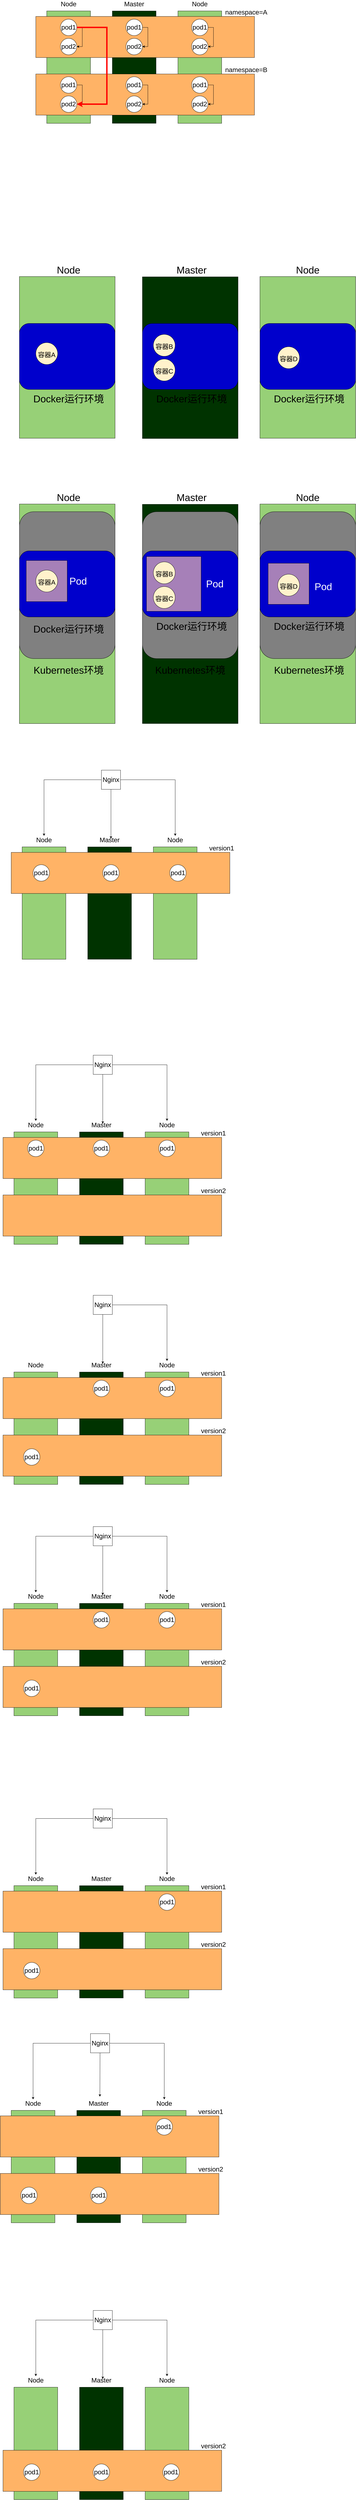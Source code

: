 <mxfile version="20.3.0" type="device"><diagram id="rmiQbkjiQ6N21LgOyDgN" name="第 1 页"><mxGraphModel dx="2831" dy="1645" grid="1" gridSize="10" guides="1" tooltips="1" connect="1" arrows="1" fold="1" page="1" pageScale="1" pageWidth="827" pageHeight="1169" math="0" shadow="0"><root><mxCell id="0"/><mxCell id="1" parent="0"/><mxCell id="IM_3Y2gtbz152d31dZrk-84" value="" style="rounded=0;whiteSpace=wrap;html=1;fillColor=#97D077;" parent="1" vertex="1"><mxGeometry x="520" y="2029" width="350" height="801" as="geometry"/></mxCell><mxCell id="IM_3Y2gtbz152d31dZrk-102" value="" style="rounded=1;whiteSpace=wrap;html=1;fontSize=36;fillColor=#808080;" parent="1" vertex="1"><mxGeometry x="520" y="2057" width="350" height="536" as="geometry"/></mxCell><mxCell id="IM_3Y2gtbz152d31dZrk-86" value="" style="rounded=0;whiteSpace=wrap;html=1;fillColor=#003300;" parent="1" vertex="1"><mxGeometry x="90" y="2030" width="350" height="800" as="geometry"/></mxCell><mxCell id="IM_3Y2gtbz152d31dZrk-101" value="" style="rounded=1;whiteSpace=wrap;html=1;fontSize=36;fillColor=#808080;" parent="1" vertex="1"><mxGeometry x="90" y="2057" width="350" height="536" as="geometry"/></mxCell><mxCell id="IM_3Y2gtbz152d31dZrk-85" value="" style="rounded=0;whiteSpace=wrap;html=1;fillColor=#97D077;" parent="1" vertex="1"><mxGeometry x="-360" y="2029" width="350" height="801" as="geometry"/></mxCell><mxCell id="IM_3Y2gtbz152d31dZrk-100" value="" style="rounded=1;whiteSpace=wrap;html=1;fontSize=36;fillColor=#808080;" parent="1" vertex="1"><mxGeometry x="-360" y="2057" width="350" height="536" as="geometry"/></mxCell><mxCell id="IM_3Y2gtbz152d31dZrk-5" value="" style="rounded=0;whiteSpace=wrap;html=1;fillColor=#97D077;" parent="1" vertex="1"><mxGeometry x="220" y="230" width="160" height="410" as="geometry"/></mxCell><mxCell id="IM_3Y2gtbz152d31dZrk-1" value="" style="rounded=0;whiteSpace=wrap;html=1;fillColor=#97D077;" parent="1" vertex="1"><mxGeometry x="-260" y="230" width="160" height="410" as="geometry"/></mxCell><mxCell id="IM_3Y2gtbz152d31dZrk-4" value="" style="rounded=0;whiteSpace=wrap;html=1;fillColor=#003300;" parent="1" vertex="1"><mxGeometry x="-20" y="230" width="160" height="410" as="geometry"/></mxCell><mxCell id="IM_3Y2gtbz152d31dZrk-17" value="" style="rounded=0;whiteSpace=wrap;html=1;fontSize=24;fillColor=#FFB366;" parent="1" vertex="1"><mxGeometry x="-300" y="250" width="800" height="150" as="geometry"/></mxCell><mxCell id="IM_3Y2gtbz152d31dZrk-6" value="&lt;font style=&quot;font-size: 24px;&quot;&gt;Node&lt;/font&gt;" style="text;html=1;strokeColor=none;fillColor=none;align=center;verticalAlign=middle;whiteSpace=wrap;rounded=0;" parent="1" vertex="1"><mxGeometry x="-210" y="190" width="60" height="30" as="geometry"/></mxCell><mxCell id="IM_3Y2gtbz152d31dZrk-8" value="&lt;font style=&quot;font-size: 24px;&quot;&gt;Master&lt;/font&gt;" style="text;html=1;strokeColor=none;fillColor=none;align=center;verticalAlign=middle;whiteSpace=wrap;rounded=0;" parent="1" vertex="1"><mxGeometry x="30" y="190" width="60" height="30" as="geometry"/></mxCell><mxCell id="IM_3Y2gtbz152d31dZrk-9" value="&lt;font style=&quot;font-size: 24px;&quot;&gt;Node&lt;/font&gt;" style="text;html=1;strokeColor=none;fillColor=none;align=center;verticalAlign=middle;whiteSpace=wrap;rounded=0;" parent="1" vertex="1"><mxGeometry x="270" y="190" width="60" height="30" as="geometry"/></mxCell><mxCell id="IM_3Y2gtbz152d31dZrk-19" style="edgeStyle=orthogonalEdgeStyle;rounded=0;orthogonalLoop=1;jettySize=auto;html=1;exitX=1;exitY=0.5;exitDx=0;exitDy=0;entryX=1;entryY=0.5;entryDx=0;entryDy=0;fontSize=24;" parent="1" source="IM_3Y2gtbz152d31dZrk-10" target="IM_3Y2gtbz152d31dZrk-11" edge="1"><mxGeometry relative="1" as="geometry"/></mxCell><mxCell id="IM_3Y2gtbz152d31dZrk-10" value="pod1" style="ellipse;whiteSpace=wrap;html=1;fontSize=24;" parent="1" vertex="1"><mxGeometry x="-210" y="260" width="60" height="60" as="geometry"/></mxCell><mxCell id="IM_3Y2gtbz152d31dZrk-11" value="pod2" style="ellipse;whiteSpace=wrap;html=1;fontSize=24;" parent="1" vertex="1"><mxGeometry x="-210" y="330" width="60" height="60" as="geometry"/></mxCell><mxCell id="IM_3Y2gtbz152d31dZrk-20" style="edgeStyle=orthogonalEdgeStyle;rounded=0;orthogonalLoop=1;jettySize=auto;html=1;exitX=1;exitY=0.5;exitDx=0;exitDy=0;entryX=1;entryY=0.5;entryDx=0;entryDy=0;fontSize=24;" parent="1" source="IM_3Y2gtbz152d31dZrk-12" target="IM_3Y2gtbz152d31dZrk-13" edge="1"><mxGeometry relative="1" as="geometry"/></mxCell><mxCell id="IM_3Y2gtbz152d31dZrk-12" value="pod1" style="ellipse;whiteSpace=wrap;html=1;fontSize=24;" parent="1" vertex="1"><mxGeometry x="30" y="260" width="60" height="60" as="geometry"/></mxCell><mxCell id="IM_3Y2gtbz152d31dZrk-13" value="pod2" style="ellipse;whiteSpace=wrap;html=1;fontSize=24;" parent="1" vertex="1"><mxGeometry x="30" y="330" width="60" height="60" as="geometry"/></mxCell><mxCell id="IM_3Y2gtbz152d31dZrk-21" style="edgeStyle=orthogonalEdgeStyle;rounded=0;orthogonalLoop=1;jettySize=auto;html=1;exitX=1;exitY=0.5;exitDx=0;exitDy=0;entryX=1;entryY=0.5;entryDx=0;entryDy=0;fontSize=24;" parent="1" source="IM_3Y2gtbz152d31dZrk-14" target="IM_3Y2gtbz152d31dZrk-15" edge="1"><mxGeometry relative="1" as="geometry"/></mxCell><mxCell id="IM_3Y2gtbz152d31dZrk-14" value="pod1" style="ellipse;whiteSpace=wrap;html=1;fontSize=24;" parent="1" vertex="1"><mxGeometry x="270" y="260" width="60" height="60" as="geometry"/></mxCell><mxCell id="IM_3Y2gtbz152d31dZrk-15" value="pod2" style="ellipse;whiteSpace=wrap;html=1;fontSize=24;" parent="1" vertex="1"><mxGeometry x="270" y="330" width="60" height="60" as="geometry"/></mxCell><mxCell id="IM_3Y2gtbz152d31dZrk-18" value="namespace=A" style="text;html=1;strokeColor=none;fillColor=none;align=center;verticalAlign=middle;whiteSpace=wrap;rounded=0;fontSize=24;" parent="1" vertex="1"><mxGeometry x="440" y="220" width="60" height="30" as="geometry"/></mxCell><mxCell id="IM_3Y2gtbz152d31dZrk-23" value="" style="rounded=0;whiteSpace=wrap;html=1;fontSize=24;fillColor=#FFB366;" parent="1" vertex="1"><mxGeometry x="-300" y="460" width="800" height="150" as="geometry"/></mxCell><mxCell id="IM_3Y2gtbz152d31dZrk-24" style="edgeStyle=orthogonalEdgeStyle;rounded=0;orthogonalLoop=1;jettySize=auto;html=1;exitX=1;exitY=0.5;exitDx=0;exitDy=0;entryX=1;entryY=0.5;entryDx=0;entryDy=0;fontSize=24;" parent="1" source="IM_3Y2gtbz152d31dZrk-25" target="IM_3Y2gtbz152d31dZrk-26" edge="1"><mxGeometry relative="1" as="geometry"/></mxCell><mxCell id="IM_3Y2gtbz152d31dZrk-25" value="pod1" style="ellipse;whiteSpace=wrap;html=1;fontSize=24;" parent="1" vertex="1"><mxGeometry x="-210" y="470" width="60" height="60" as="geometry"/></mxCell><mxCell id="IM_3Y2gtbz152d31dZrk-26" value="pod2" style="ellipse;whiteSpace=wrap;html=1;fontSize=24;" parent="1" vertex="1"><mxGeometry x="-210" y="540" width="60" height="60" as="geometry"/></mxCell><mxCell id="IM_3Y2gtbz152d31dZrk-27" style="edgeStyle=orthogonalEdgeStyle;rounded=0;orthogonalLoop=1;jettySize=auto;html=1;exitX=1;exitY=0.5;exitDx=0;exitDy=0;entryX=1;entryY=0.5;entryDx=0;entryDy=0;fontSize=24;" parent="1" source="IM_3Y2gtbz152d31dZrk-28" target="IM_3Y2gtbz152d31dZrk-29" edge="1"><mxGeometry relative="1" as="geometry"/></mxCell><mxCell id="IM_3Y2gtbz152d31dZrk-28" value="pod1" style="ellipse;whiteSpace=wrap;html=1;fontSize=24;" parent="1" vertex="1"><mxGeometry x="30" y="470" width="60" height="60" as="geometry"/></mxCell><mxCell id="IM_3Y2gtbz152d31dZrk-29" value="pod2" style="ellipse;whiteSpace=wrap;html=1;fontSize=24;" parent="1" vertex="1"><mxGeometry x="30" y="540" width="60" height="60" as="geometry"/></mxCell><mxCell id="IM_3Y2gtbz152d31dZrk-30" style="edgeStyle=orthogonalEdgeStyle;rounded=0;orthogonalLoop=1;jettySize=auto;html=1;exitX=1;exitY=0.5;exitDx=0;exitDy=0;entryX=1;entryY=0.5;entryDx=0;entryDy=0;fontSize=24;" parent="1" source="IM_3Y2gtbz152d31dZrk-31" target="IM_3Y2gtbz152d31dZrk-32" edge="1"><mxGeometry relative="1" as="geometry"/></mxCell><mxCell id="IM_3Y2gtbz152d31dZrk-31" value="pod1" style="ellipse;whiteSpace=wrap;html=1;fontSize=24;" parent="1" vertex="1"><mxGeometry x="270" y="470" width="60" height="60" as="geometry"/></mxCell><mxCell id="IM_3Y2gtbz152d31dZrk-32" value="pod2" style="ellipse;whiteSpace=wrap;html=1;fontSize=24;" parent="1" vertex="1"><mxGeometry x="270" y="540" width="60" height="60" as="geometry"/></mxCell><mxCell id="IM_3Y2gtbz152d31dZrk-33" value="namespace=B" style="text;html=1;strokeColor=none;fillColor=none;align=center;verticalAlign=middle;whiteSpace=wrap;rounded=0;fontSize=24;" parent="1" vertex="1"><mxGeometry x="440" y="430" width="60" height="30" as="geometry"/></mxCell><mxCell id="IM_3Y2gtbz152d31dZrk-34" style="edgeStyle=orthogonalEdgeStyle;rounded=0;orthogonalLoop=1;jettySize=auto;html=1;exitX=1;exitY=0.5;exitDx=0;exitDy=0;entryX=1;entryY=0.5;entryDx=0;entryDy=0;fontSize=24;strokeColor=#FF0000;strokeWidth=5;" parent="1" source="IM_3Y2gtbz152d31dZrk-10" target="IM_3Y2gtbz152d31dZrk-26" edge="1"><mxGeometry relative="1" as="geometry"><Array as="points"><mxPoint x="-40" y="290"/><mxPoint x="-40" y="570"/></Array></mxGeometry></mxCell><mxCell id="IM_3Y2gtbz152d31dZrk-36" value="" style="rounded=0;whiteSpace=wrap;html=1;fillColor=#97D077;" parent="1" vertex="1"><mxGeometry x="520" y="1199" width="350" height="590" as="geometry"/></mxCell><mxCell id="IM_3Y2gtbz152d31dZrk-37" value="" style="rounded=0;whiteSpace=wrap;html=1;fillColor=#97D077;" parent="1" vertex="1"><mxGeometry x="-360" y="1199" width="350" height="590" as="geometry"/></mxCell><mxCell id="IM_3Y2gtbz152d31dZrk-38" value="" style="rounded=0;whiteSpace=wrap;html=1;fillColor=#003300;" parent="1" vertex="1"><mxGeometry x="90" y="1200" width="350" height="590" as="geometry"/></mxCell><mxCell id="IM_3Y2gtbz152d31dZrk-40" value="&lt;font style=&quot;font-size: 36px;&quot;&gt;Node&lt;/font&gt;" style="text;html=1;strokeColor=none;fillColor=none;align=center;verticalAlign=middle;whiteSpace=wrap;rounded=0;" parent="1" vertex="1"><mxGeometry x="-210" y="1160" width="60" height="30" as="geometry"/></mxCell><mxCell id="IM_3Y2gtbz152d31dZrk-41" value="&lt;font style=&quot;font-size: 36px;&quot;&gt;Master&lt;/font&gt;" style="text;html=1;strokeColor=none;fillColor=none;align=center;verticalAlign=middle;whiteSpace=wrap;rounded=0;" parent="1" vertex="1"><mxGeometry x="240" y="1160" width="60" height="30" as="geometry"/></mxCell><mxCell id="IM_3Y2gtbz152d31dZrk-42" value="&lt;font style=&quot;font-size: 36px;&quot;&gt;Node&lt;/font&gt;" style="text;html=1;strokeColor=none;fillColor=none;align=center;verticalAlign=middle;whiteSpace=wrap;rounded=0;" parent="1" vertex="1"><mxGeometry x="665" y="1160" width="60" height="30" as="geometry"/></mxCell><mxCell id="IM_3Y2gtbz152d31dZrk-68" value="" style="rounded=1;whiteSpace=wrap;html=1;fontSize=36;fillColor=#0000CC;" parent="1" vertex="1"><mxGeometry x="-360" y="1370" width="350" height="241" as="geometry"/></mxCell><mxCell id="IM_3Y2gtbz152d31dZrk-69" value="&lt;span style=&quot;font-size: 36px;&quot;&gt;Docker运行环境&lt;/span&gt;" style="text;html=1;strokeColor=none;fillColor=none;align=center;verticalAlign=middle;whiteSpace=wrap;rounded=0;" parent="1" vertex="1"><mxGeometry x="-340" y="1580" width="320" height="130" as="geometry"/></mxCell><mxCell id="IM_3Y2gtbz152d31dZrk-71" value="&lt;span style=&quot;font-size: 36px;&quot;&gt;Docker运行环境&lt;/span&gt;" style="text;html=1;strokeColor=none;fillColor=none;align=center;verticalAlign=middle;whiteSpace=wrap;rounded=0;" parent="1" vertex="1"><mxGeometry x="110" y="1580" width="320" height="130" as="geometry"/></mxCell><mxCell id="IM_3Y2gtbz152d31dZrk-73" value="&lt;span style=&quot;font-size: 36px;&quot;&gt;Docker运行环境&lt;/span&gt;" style="text;html=1;strokeColor=none;fillColor=none;align=center;verticalAlign=middle;whiteSpace=wrap;rounded=0;" parent="1" vertex="1"><mxGeometry x="540" y="1580" width="320" height="130" as="geometry"/></mxCell><mxCell id="IM_3Y2gtbz152d31dZrk-74" value="&lt;font style=&quot;font-size: 24px;&quot;&gt;容器A&lt;/font&gt;" style="ellipse;whiteSpace=wrap;html=1;aspect=fixed;fontSize=36;fillColor=#FFF2CC;" parent="1" vertex="1"><mxGeometry x="-300" y="1440" width="80" height="80" as="geometry"/></mxCell><mxCell id="IM_3Y2gtbz152d31dZrk-77" value="" style="rounded=1;whiteSpace=wrap;html=1;fontSize=36;fillColor=#0000CC;" parent="1" vertex="1"><mxGeometry x="90" y="1370" width="350" height="241" as="geometry"/></mxCell><mxCell id="IM_3Y2gtbz152d31dZrk-78" value="" style="rounded=1;whiteSpace=wrap;html=1;fontSize=36;fillColor=#0000CC;" parent="1" vertex="1"><mxGeometry x="520" y="1370" width="350" height="241" as="geometry"/></mxCell><mxCell id="IM_3Y2gtbz152d31dZrk-79" value="&lt;font style=&quot;font-size: 24px;&quot;&gt;容器B&lt;/font&gt;" style="ellipse;whiteSpace=wrap;html=1;aspect=fixed;fontSize=36;fillColor=#FFF2CC;" parent="1" vertex="1"><mxGeometry x="130" y="1410" width="80" height="80" as="geometry"/></mxCell><mxCell id="IM_3Y2gtbz152d31dZrk-81" value="&lt;font style=&quot;font-size: 24px;&quot;&gt;容器C&lt;/font&gt;" style="ellipse;whiteSpace=wrap;html=1;aspect=fixed;fontSize=36;fillColor=#FFF2CC;" parent="1" vertex="1"><mxGeometry x="130" y="1500" width="80" height="80" as="geometry"/></mxCell><mxCell id="IM_3Y2gtbz152d31dZrk-83" value="&lt;font style=&quot;font-size: 24px;&quot;&gt;容器D&lt;/font&gt;" style="ellipse;whiteSpace=wrap;html=1;aspect=fixed;fontSize=36;fillColor=#FFF2CC;" parent="1" vertex="1"><mxGeometry x="585" y="1455" width="80" height="80" as="geometry"/></mxCell><mxCell id="IM_3Y2gtbz152d31dZrk-87" value="&lt;font style=&quot;font-size: 36px;&quot;&gt;Node&lt;/font&gt;" style="text;html=1;strokeColor=none;fillColor=none;align=center;verticalAlign=middle;whiteSpace=wrap;rounded=0;" parent="1" vertex="1"><mxGeometry x="-210" y="1990" width="60" height="30" as="geometry"/></mxCell><mxCell id="IM_3Y2gtbz152d31dZrk-88" value="&lt;font style=&quot;font-size: 36px;&quot;&gt;Master&lt;/font&gt;" style="text;html=1;strokeColor=none;fillColor=none;align=center;verticalAlign=middle;whiteSpace=wrap;rounded=0;" parent="1" vertex="1"><mxGeometry x="240" y="1990" width="60" height="30" as="geometry"/></mxCell><mxCell id="IM_3Y2gtbz152d31dZrk-89" value="&lt;font style=&quot;font-size: 36px;&quot;&gt;Node&lt;/font&gt;" style="text;html=1;strokeColor=none;fillColor=none;align=center;verticalAlign=middle;whiteSpace=wrap;rounded=0;" parent="1" vertex="1"><mxGeometry x="665" y="1990" width="60" height="30" as="geometry"/></mxCell><mxCell id="IM_3Y2gtbz152d31dZrk-90" value="" style="rounded=1;whiteSpace=wrap;html=1;fontSize=36;fillColor=#0000CC;" parent="1" vertex="1"><mxGeometry x="-360" y="2200" width="350" height="241" as="geometry"/></mxCell><mxCell id="IM_3Y2gtbz152d31dZrk-91" value="&lt;span style=&quot;font-size: 36px;&quot;&gt;Docker运行环境&lt;/span&gt;" style="text;html=1;strokeColor=none;fillColor=none;align=center;verticalAlign=middle;whiteSpace=wrap;rounded=0;" parent="1" vertex="1"><mxGeometry x="-340" y="2420" width="320" height="130" as="geometry"/></mxCell><mxCell id="IM_3Y2gtbz152d31dZrk-92" value="&lt;span style=&quot;font-size: 36px;&quot;&gt;Docker运行环境&lt;/span&gt;" style="text;html=1;strokeColor=none;fillColor=none;align=center;verticalAlign=middle;whiteSpace=wrap;rounded=0;" parent="1" vertex="1"><mxGeometry x="110" y="2410" width="320" height="130" as="geometry"/></mxCell><mxCell id="IM_3Y2gtbz152d31dZrk-93" value="&lt;span style=&quot;font-size: 36px;&quot;&gt;Docker运行环境&lt;/span&gt;" style="text;html=1;strokeColor=none;fillColor=none;align=center;verticalAlign=middle;whiteSpace=wrap;rounded=0;" parent="1" vertex="1"><mxGeometry x="540" y="2410" width="320" height="130" as="geometry"/></mxCell><mxCell id="IM_3Y2gtbz152d31dZrk-95" value="" style="rounded=1;whiteSpace=wrap;html=1;fontSize=36;fillColor=#0000CC;" parent="1" vertex="1"><mxGeometry x="90" y="2200" width="350" height="241" as="geometry"/></mxCell><mxCell id="IM_3Y2gtbz152d31dZrk-96" value="" style="rounded=1;whiteSpace=wrap;html=1;fontSize=36;fillColor=#0000CC;" parent="1" vertex="1"><mxGeometry x="520" y="2200" width="350" height="241" as="geometry"/></mxCell><mxCell id="IM_3Y2gtbz152d31dZrk-103" value="&lt;span style=&quot;font-size: 36px;&quot;&gt;Kubernetes环境&lt;/span&gt;" style="text;html=1;strokeColor=none;fillColor=none;align=center;verticalAlign=middle;whiteSpace=wrap;rounded=0;" parent="1" vertex="1"><mxGeometry x="-340" y="2570" width="320" height="130" as="geometry"/></mxCell><mxCell id="IM_3Y2gtbz152d31dZrk-108" value="" style="whiteSpace=wrap;html=1;aspect=fixed;fontSize=24;fillColor=#A680B8;" parent="1" vertex="1"><mxGeometry x="-335" y="2235" width="150" height="150" as="geometry"/></mxCell><mxCell id="IM_3Y2gtbz152d31dZrk-104" value="&lt;span style=&quot;font-size: 36px;&quot;&gt;Kubernetes环境&lt;/span&gt;" style="text;html=1;strokeColor=none;fillColor=none;align=center;verticalAlign=middle;whiteSpace=wrap;rounded=0;" parent="1" vertex="1"><mxGeometry x="105" y="2570" width="320" height="130" as="geometry"/></mxCell><mxCell id="IM_3Y2gtbz152d31dZrk-105" value="&lt;span style=&quot;font-size: 36px;&quot;&gt;Kubernetes环境&lt;/span&gt;" style="text;html=1;strokeColor=none;fillColor=none;align=center;verticalAlign=middle;whiteSpace=wrap;rounded=0;" parent="1" vertex="1"><mxGeometry x="540" y="2570" width="320" height="130" as="geometry"/></mxCell><mxCell id="IM_3Y2gtbz152d31dZrk-94" value="&lt;font style=&quot;font-size: 24px;&quot;&gt;容器A&lt;/font&gt;" style="ellipse;whiteSpace=wrap;html=1;aspect=fixed;fontSize=36;fillColor=#FFF2CC;" parent="1" vertex="1"><mxGeometry x="-300" y="2270" width="80" height="80" as="geometry"/></mxCell><mxCell id="IM_3Y2gtbz152d31dZrk-109" value="&lt;span style=&quot;font-size: 36px;&quot;&gt;&lt;font color=&quot;#ffffff&quot;&gt;Pod&lt;/font&gt;&lt;/span&gt;" style="text;html=1;strokeColor=none;fillColor=none;align=center;verticalAlign=middle;whiteSpace=wrap;rounded=0;" parent="1" vertex="1"><mxGeometry x="-220" y="2265" width="150" height="90" as="geometry"/></mxCell><mxCell id="IM_3Y2gtbz152d31dZrk-110" value="" style="whiteSpace=wrap;html=1;aspect=fixed;fontSize=24;fillColor=#A680B8;" parent="1" vertex="1"><mxGeometry x="105" y="2220.5" width="200" height="200" as="geometry"/></mxCell><mxCell id="IM_3Y2gtbz152d31dZrk-98" value="&lt;font style=&quot;font-size: 24px;&quot;&gt;容器C&lt;/font&gt;" style="ellipse;whiteSpace=wrap;html=1;aspect=fixed;fontSize=36;fillColor=#FFF2CC;" parent="1" vertex="1"><mxGeometry x="130" y="2330" width="80" height="80" as="geometry"/></mxCell><mxCell id="IM_3Y2gtbz152d31dZrk-97" value="&lt;font style=&quot;font-size: 24px;&quot;&gt;容器B&lt;/font&gt;" style="ellipse;whiteSpace=wrap;html=1;aspect=fixed;fontSize=36;fillColor=#FFF2CC;" parent="1" vertex="1"><mxGeometry x="130" y="2240" width="80" height="80" as="geometry"/></mxCell><mxCell id="IM_3Y2gtbz152d31dZrk-111" value="&lt;span style=&quot;font-size: 36px;&quot;&gt;&lt;font color=&quot;#ffffff&quot;&gt;Pod&lt;/font&gt;&lt;/span&gt;" style="text;html=1;strokeColor=none;fillColor=none;align=center;verticalAlign=middle;whiteSpace=wrap;rounded=0;" parent="1" vertex="1"><mxGeometry x="280" y="2275" width="150" height="90" as="geometry"/></mxCell><mxCell id="IM_3Y2gtbz152d31dZrk-112" value="" style="whiteSpace=wrap;html=1;aspect=fixed;fontSize=24;fillColor=#A680B8;" parent="1" vertex="1"><mxGeometry x="550" y="2245" width="150" height="150" as="geometry"/></mxCell><mxCell id="IM_3Y2gtbz152d31dZrk-99" value="&lt;font style=&quot;font-size: 24px;&quot;&gt;容器D&lt;/font&gt;" style="ellipse;whiteSpace=wrap;html=1;aspect=fixed;fontSize=36;fillColor=#FFF2CC;" parent="1" vertex="1"><mxGeometry x="585" y="2285" width="80" height="80" as="geometry"/></mxCell><mxCell id="IM_3Y2gtbz152d31dZrk-113" value="&lt;span style=&quot;font-size: 36px;&quot;&gt;&lt;font color=&quot;#ffffff&quot;&gt;Pod&lt;/font&gt;&lt;/span&gt;" style="text;html=1;strokeColor=none;fillColor=none;align=center;verticalAlign=middle;whiteSpace=wrap;rounded=0;" parent="1" vertex="1"><mxGeometry x="677" y="2285" width="150" height="90" as="geometry"/></mxCell><mxCell id="MeYiq2N1ZwsmRwJnsoRY-1" value="" style="rounded=0;whiteSpace=wrap;html=1;fillColor=#97D077;" vertex="1" parent="1"><mxGeometry x="100" y="4320" width="160" height="410" as="geometry"/></mxCell><mxCell id="MeYiq2N1ZwsmRwJnsoRY-2" value="" style="rounded=0;whiteSpace=wrap;html=1;fillColor=#97D077;" vertex="1" parent="1"><mxGeometry x="-380" y="4320" width="160" height="410" as="geometry"/></mxCell><mxCell id="MeYiq2N1ZwsmRwJnsoRY-3" value="" style="rounded=0;whiteSpace=wrap;html=1;fillColor=#003300;" vertex="1" parent="1"><mxGeometry x="-140" y="4320" width="160" height="410" as="geometry"/></mxCell><mxCell id="MeYiq2N1ZwsmRwJnsoRY-4" value="" style="rounded=0;whiteSpace=wrap;html=1;fontSize=24;fillColor=#FFB366;" vertex="1" parent="1"><mxGeometry x="-420" y="4340" width="800" height="150" as="geometry"/></mxCell><mxCell id="MeYiq2N1ZwsmRwJnsoRY-9" value="pod1" style="ellipse;whiteSpace=wrap;html=1;fontSize=24;" vertex="1" parent="1"><mxGeometry x="-330" y="4350" width="60" height="60" as="geometry"/></mxCell><mxCell id="MeYiq2N1ZwsmRwJnsoRY-12" value="pod1" style="ellipse;whiteSpace=wrap;html=1;fontSize=24;" vertex="1" parent="1"><mxGeometry x="-90" y="4350" width="60" height="60" as="geometry"/></mxCell><mxCell id="MeYiq2N1ZwsmRwJnsoRY-15" value="pod1" style="ellipse;whiteSpace=wrap;html=1;fontSize=24;" vertex="1" parent="1"><mxGeometry x="150" y="4350" width="60" height="60" as="geometry"/></mxCell><mxCell id="MeYiq2N1ZwsmRwJnsoRY-17" value="version1" style="text;html=1;strokeColor=none;fillColor=none;align=center;verticalAlign=middle;whiteSpace=wrap;rounded=0;fontSize=24;" vertex="1" parent="1"><mxGeometry x="320" y="4310" width="60" height="30" as="geometry"/></mxCell><mxCell id="MeYiq2N1ZwsmRwJnsoRY-18" value="" style="rounded=0;whiteSpace=wrap;html=1;fontSize=24;fillColor=#FFB366;" vertex="1" parent="1"><mxGeometry x="-420" y="4550" width="800" height="150" as="geometry"/></mxCell><mxCell id="MeYiq2N1ZwsmRwJnsoRY-28" value="version2" style="text;html=1;strokeColor=none;fillColor=none;align=center;verticalAlign=middle;whiteSpace=wrap;rounded=0;fontSize=24;" vertex="1" parent="1"><mxGeometry x="320" y="4520" width="60" height="30" as="geometry"/></mxCell><mxCell id="MeYiq2N1ZwsmRwJnsoRY-30" value="" style="rounded=0;whiteSpace=wrap;html=1;fillColor=#97D077;" vertex="1" parent="1"><mxGeometry x="130" y="3280" width="160" height="410" as="geometry"/></mxCell><mxCell id="MeYiq2N1ZwsmRwJnsoRY-31" value="" style="rounded=0;whiteSpace=wrap;html=1;fillColor=#97D077;" vertex="1" parent="1"><mxGeometry x="-350" y="3280" width="160" height="410" as="geometry"/></mxCell><mxCell id="MeYiq2N1ZwsmRwJnsoRY-32" value="" style="rounded=0;whiteSpace=wrap;html=1;fillColor=#003300;" vertex="1" parent="1"><mxGeometry x="-110" y="3280" width="160" height="410" as="geometry"/></mxCell><mxCell id="MeYiq2N1ZwsmRwJnsoRY-33" value="" style="rounded=0;whiteSpace=wrap;html=1;fontSize=24;fillColor=#FFB366;" vertex="1" parent="1"><mxGeometry x="-390" y="3300" width="800" height="150" as="geometry"/></mxCell><mxCell id="MeYiq2N1ZwsmRwJnsoRY-34" value="&lt;font style=&quot;font-size: 24px;&quot;&gt;Node&lt;/font&gt;" style="text;html=1;strokeColor=none;fillColor=none;align=center;verticalAlign=middle;whiteSpace=wrap;rounded=0;" vertex="1" parent="1"><mxGeometry x="-300" y="3240" width="60" height="30" as="geometry"/></mxCell><mxCell id="MeYiq2N1ZwsmRwJnsoRY-35" value="&lt;font style=&quot;font-size: 24px;&quot;&gt;Master&lt;/font&gt;" style="text;html=1;strokeColor=none;fillColor=none;align=center;verticalAlign=middle;whiteSpace=wrap;rounded=0;" vertex="1" parent="1"><mxGeometry x="-60" y="3240" width="60" height="30" as="geometry"/></mxCell><mxCell id="MeYiq2N1ZwsmRwJnsoRY-36" value="&lt;font style=&quot;font-size: 24px;&quot;&gt;Node&lt;/font&gt;" style="text;html=1;strokeColor=none;fillColor=none;align=center;verticalAlign=middle;whiteSpace=wrap;rounded=0;" vertex="1" parent="1"><mxGeometry x="180" y="3240" width="60" height="30" as="geometry"/></mxCell><mxCell id="MeYiq2N1ZwsmRwJnsoRY-37" value="pod1" style="ellipse;whiteSpace=wrap;html=1;fontSize=24;" vertex="1" parent="1"><mxGeometry x="-310" y="3345" width="60" height="60" as="geometry"/></mxCell><mxCell id="MeYiq2N1ZwsmRwJnsoRY-38" value="pod1" style="ellipse;whiteSpace=wrap;html=1;fontSize=24;" vertex="1" parent="1"><mxGeometry x="-55" y="3345" width="60" height="60" as="geometry"/></mxCell><mxCell id="MeYiq2N1ZwsmRwJnsoRY-39" value="pod1" style="ellipse;whiteSpace=wrap;html=1;fontSize=24;" vertex="1" parent="1"><mxGeometry x="190" y="3345" width="60" height="60" as="geometry"/></mxCell><mxCell id="MeYiq2N1ZwsmRwJnsoRY-40" value="version1" style="text;html=1;strokeColor=none;fillColor=none;align=center;verticalAlign=middle;whiteSpace=wrap;rounded=0;fontSize=24;" vertex="1" parent="1"><mxGeometry x="350" y="3270" width="60" height="30" as="geometry"/></mxCell><mxCell id="MeYiq2N1ZwsmRwJnsoRY-48" style="edgeStyle=orthogonalEdgeStyle;rounded=0;orthogonalLoop=1;jettySize=auto;html=1;exitX=0;exitY=0.5;exitDx=0;exitDy=0;fontSize=24;" edge="1" parent="1" source="MeYiq2N1ZwsmRwJnsoRY-47" target="MeYiq2N1ZwsmRwJnsoRY-34"><mxGeometry relative="1" as="geometry"/></mxCell><mxCell id="MeYiq2N1ZwsmRwJnsoRY-49" style="edgeStyle=orthogonalEdgeStyle;rounded=0;orthogonalLoop=1;jettySize=auto;html=1;exitX=0.5;exitY=1;exitDx=0;exitDy=0;entryX=0.583;entryY=0.333;entryDx=0;entryDy=0;entryPerimeter=0;fontSize=24;" edge="1" parent="1" source="MeYiq2N1ZwsmRwJnsoRY-47" target="MeYiq2N1ZwsmRwJnsoRY-35"><mxGeometry relative="1" as="geometry"/></mxCell><mxCell id="MeYiq2N1ZwsmRwJnsoRY-50" style="edgeStyle=orthogonalEdgeStyle;rounded=0;orthogonalLoop=1;jettySize=auto;html=1;exitX=1;exitY=0.5;exitDx=0;exitDy=0;entryX=0.5;entryY=0;entryDx=0;entryDy=0;fontSize=24;" edge="1" parent="1" source="MeYiq2N1ZwsmRwJnsoRY-47" target="MeYiq2N1ZwsmRwJnsoRY-36"><mxGeometry relative="1" as="geometry"/></mxCell><mxCell id="MeYiq2N1ZwsmRwJnsoRY-47" value="&lt;font style=&quot;font-size: 24px;&quot;&gt;Nginx&lt;/font&gt;" style="whiteSpace=wrap;html=1;aspect=fixed;" vertex="1" parent="1"><mxGeometry x="-60" y="3000" width="70" height="70" as="geometry"/></mxCell><mxCell id="MeYiq2N1ZwsmRwJnsoRY-51" value="&lt;font style=&quot;font-size: 24px;&quot;&gt;Node&lt;/font&gt;" style="text;html=1;strokeColor=none;fillColor=none;align=center;verticalAlign=middle;whiteSpace=wrap;rounded=0;" vertex="1" parent="1"><mxGeometry x="-330" y="4280" width="60" height="30" as="geometry"/></mxCell><mxCell id="MeYiq2N1ZwsmRwJnsoRY-52" value="&lt;font style=&quot;font-size: 24px;&quot;&gt;Master&lt;/font&gt;" style="text;html=1;strokeColor=none;fillColor=none;align=center;verticalAlign=middle;whiteSpace=wrap;rounded=0;" vertex="1" parent="1"><mxGeometry x="-90" y="4280" width="60" height="30" as="geometry"/></mxCell><mxCell id="MeYiq2N1ZwsmRwJnsoRY-53" value="&lt;font style=&quot;font-size: 24px;&quot;&gt;Node&lt;/font&gt;" style="text;html=1;strokeColor=none;fillColor=none;align=center;verticalAlign=middle;whiteSpace=wrap;rounded=0;" vertex="1" parent="1"><mxGeometry x="150" y="4280" width="60" height="30" as="geometry"/></mxCell><mxCell id="MeYiq2N1ZwsmRwJnsoRY-54" style="edgeStyle=orthogonalEdgeStyle;rounded=0;orthogonalLoop=1;jettySize=auto;html=1;exitX=0;exitY=0.5;exitDx=0;exitDy=0;fontSize=24;" edge="1" parent="1" source="MeYiq2N1ZwsmRwJnsoRY-57" target="MeYiq2N1ZwsmRwJnsoRY-51"><mxGeometry relative="1" as="geometry"/></mxCell><mxCell id="MeYiq2N1ZwsmRwJnsoRY-55" style="edgeStyle=orthogonalEdgeStyle;rounded=0;orthogonalLoop=1;jettySize=auto;html=1;exitX=0.5;exitY=1;exitDx=0;exitDy=0;entryX=0.583;entryY=0.333;entryDx=0;entryDy=0;entryPerimeter=0;fontSize=24;" edge="1" parent="1" source="MeYiq2N1ZwsmRwJnsoRY-57" target="MeYiq2N1ZwsmRwJnsoRY-52"><mxGeometry relative="1" as="geometry"/></mxCell><mxCell id="MeYiq2N1ZwsmRwJnsoRY-56" style="edgeStyle=orthogonalEdgeStyle;rounded=0;orthogonalLoop=1;jettySize=auto;html=1;exitX=1;exitY=0.5;exitDx=0;exitDy=0;entryX=0.5;entryY=0;entryDx=0;entryDy=0;fontSize=24;" edge="1" parent="1" source="MeYiq2N1ZwsmRwJnsoRY-57" target="MeYiq2N1ZwsmRwJnsoRY-53"><mxGeometry relative="1" as="geometry"/></mxCell><mxCell id="MeYiq2N1ZwsmRwJnsoRY-57" value="&lt;font style=&quot;font-size: 24px;&quot;&gt;Nginx&lt;/font&gt;" style="whiteSpace=wrap;html=1;aspect=fixed;" vertex="1" parent="1"><mxGeometry x="-90" y="4040" width="70" height="70" as="geometry"/></mxCell><mxCell id="MeYiq2N1ZwsmRwJnsoRY-58" value="" style="rounded=0;whiteSpace=wrap;html=1;fillColor=#97D077;" vertex="1" parent="1"><mxGeometry x="100" y="8900" width="160" height="410" as="geometry"/></mxCell><mxCell id="MeYiq2N1ZwsmRwJnsoRY-59" value="" style="rounded=0;whiteSpace=wrap;html=1;fillColor=#97D077;" vertex="1" parent="1"><mxGeometry x="-380" y="8900" width="160" height="410" as="geometry"/></mxCell><mxCell id="MeYiq2N1ZwsmRwJnsoRY-60" value="" style="rounded=0;whiteSpace=wrap;html=1;fillColor=#003300;" vertex="1" parent="1"><mxGeometry x="-140" y="8900" width="160" height="410" as="geometry"/></mxCell><mxCell id="MeYiq2N1ZwsmRwJnsoRY-66" value="" style="rounded=0;whiteSpace=wrap;html=1;fontSize=24;fillColor=#FFB366;" vertex="1" parent="1"><mxGeometry x="-420" y="9130" width="800" height="150" as="geometry"/></mxCell><mxCell id="MeYiq2N1ZwsmRwJnsoRY-67" value="pod1" style="ellipse;whiteSpace=wrap;html=1;fontSize=24;" vertex="1" parent="1"><mxGeometry x="-345" y="9180" width="60" height="60" as="geometry"/></mxCell><mxCell id="MeYiq2N1ZwsmRwJnsoRY-68" value="pod1" style="ellipse;whiteSpace=wrap;html=1;fontSize=24;" vertex="1" parent="1"><mxGeometry x="-90" y="9180" width="60" height="60" as="geometry"/></mxCell><mxCell id="MeYiq2N1ZwsmRwJnsoRY-69" value="pod1" style="ellipse;whiteSpace=wrap;html=1;fontSize=24;" vertex="1" parent="1"><mxGeometry x="165" y="9180" width="60" height="60" as="geometry"/></mxCell><mxCell id="MeYiq2N1ZwsmRwJnsoRY-70" value="version2" style="text;html=1;strokeColor=none;fillColor=none;align=center;verticalAlign=middle;whiteSpace=wrap;rounded=0;fontSize=24;" vertex="1" parent="1"><mxGeometry x="320" y="9100" width="60" height="30" as="geometry"/></mxCell><mxCell id="MeYiq2N1ZwsmRwJnsoRY-71" value="&lt;font style=&quot;font-size: 24px;&quot;&gt;Node&lt;/font&gt;" style="text;html=1;strokeColor=none;fillColor=none;align=center;verticalAlign=middle;whiteSpace=wrap;rounded=0;" vertex="1" parent="1"><mxGeometry x="-330" y="8860" width="60" height="30" as="geometry"/></mxCell><mxCell id="MeYiq2N1ZwsmRwJnsoRY-72" value="&lt;font style=&quot;font-size: 24px;&quot;&gt;Master&lt;/font&gt;" style="text;html=1;strokeColor=none;fillColor=none;align=center;verticalAlign=middle;whiteSpace=wrap;rounded=0;" vertex="1" parent="1"><mxGeometry x="-90" y="8860" width="60" height="30" as="geometry"/></mxCell><mxCell id="MeYiq2N1ZwsmRwJnsoRY-73" value="&lt;font style=&quot;font-size: 24px;&quot;&gt;Node&lt;/font&gt;" style="text;html=1;strokeColor=none;fillColor=none;align=center;verticalAlign=middle;whiteSpace=wrap;rounded=0;" vertex="1" parent="1"><mxGeometry x="150" y="8860" width="60" height="30" as="geometry"/></mxCell><mxCell id="MeYiq2N1ZwsmRwJnsoRY-74" style="edgeStyle=orthogonalEdgeStyle;rounded=0;orthogonalLoop=1;jettySize=auto;html=1;exitX=0;exitY=0.5;exitDx=0;exitDy=0;fontSize=24;" edge="1" parent="1" source="MeYiq2N1ZwsmRwJnsoRY-77" target="MeYiq2N1ZwsmRwJnsoRY-71"><mxGeometry relative="1" as="geometry"/></mxCell><mxCell id="MeYiq2N1ZwsmRwJnsoRY-75" style="edgeStyle=orthogonalEdgeStyle;rounded=0;orthogonalLoop=1;jettySize=auto;html=1;exitX=0.5;exitY=1;exitDx=0;exitDy=0;entryX=0.583;entryY=0.333;entryDx=0;entryDy=0;entryPerimeter=0;fontSize=24;" edge="1" parent="1" source="MeYiq2N1ZwsmRwJnsoRY-77" target="MeYiq2N1ZwsmRwJnsoRY-72"><mxGeometry relative="1" as="geometry"/></mxCell><mxCell id="MeYiq2N1ZwsmRwJnsoRY-76" style="edgeStyle=orthogonalEdgeStyle;rounded=0;orthogonalLoop=1;jettySize=auto;html=1;exitX=1;exitY=0.5;exitDx=0;exitDy=0;entryX=0.5;entryY=0;entryDx=0;entryDy=0;fontSize=24;" edge="1" parent="1" source="MeYiq2N1ZwsmRwJnsoRY-77" target="MeYiq2N1ZwsmRwJnsoRY-73"><mxGeometry relative="1" as="geometry"/></mxCell><mxCell id="MeYiq2N1ZwsmRwJnsoRY-77" value="&lt;font style=&quot;font-size: 24px;&quot;&gt;Nginx&lt;/font&gt;" style="whiteSpace=wrap;html=1;aspect=fixed;" vertex="1" parent="1"><mxGeometry x="-90" y="8620" width="70" height="70" as="geometry"/></mxCell><mxCell id="MeYiq2N1ZwsmRwJnsoRY-78" value="" style="rounded=0;whiteSpace=wrap;html=1;fillColor=#97D077;" vertex="1" parent="1"><mxGeometry x="100" y="5196" width="160" height="410" as="geometry"/></mxCell><mxCell id="MeYiq2N1ZwsmRwJnsoRY-79" value="" style="rounded=0;whiteSpace=wrap;html=1;fillColor=#97D077;" vertex="1" parent="1"><mxGeometry x="-380" y="5196" width="160" height="410" as="geometry"/></mxCell><mxCell id="MeYiq2N1ZwsmRwJnsoRY-80" value="" style="rounded=0;whiteSpace=wrap;html=1;fillColor=#003300;" vertex="1" parent="1"><mxGeometry x="-140" y="5196" width="160" height="410" as="geometry"/></mxCell><mxCell id="MeYiq2N1ZwsmRwJnsoRY-81" value="" style="rounded=0;whiteSpace=wrap;html=1;fontSize=24;fillColor=#FFB366;" vertex="1" parent="1"><mxGeometry x="-420" y="5216" width="800" height="150" as="geometry"/></mxCell><mxCell id="MeYiq2N1ZwsmRwJnsoRY-83" value="pod1" style="ellipse;whiteSpace=wrap;html=1;fontSize=24;" vertex="1" parent="1"><mxGeometry x="-90" y="5226" width="60" height="60" as="geometry"/></mxCell><mxCell id="MeYiq2N1ZwsmRwJnsoRY-84" value="pod1" style="ellipse;whiteSpace=wrap;html=1;fontSize=24;" vertex="1" parent="1"><mxGeometry x="150" y="5226" width="60" height="60" as="geometry"/></mxCell><mxCell id="MeYiq2N1ZwsmRwJnsoRY-85" value="version1" style="text;html=1;strokeColor=none;fillColor=none;align=center;verticalAlign=middle;whiteSpace=wrap;rounded=0;fontSize=24;" vertex="1" parent="1"><mxGeometry x="320" y="5186" width="60" height="30" as="geometry"/></mxCell><mxCell id="MeYiq2N1ZwsmRwJnsoRY-86" value="" style="rounded=0;whiteSpace=wrap;html=1;fontSize=24;fillColor=#FFB366;" vertex="1" parent="1"><mxGeometry x="-420" y="5426" width="800" height="150" as="geometry"/></mxCell><mxCell id="MeYiq2N1ZwsmRwJnsoRY-87" value="pod1" style="ellipse;whiteSpace=wrap;html=1;fontSize=24;" vertex="1" parent="1"><mxGeometry x="-345" y="5476" width="60" height="60" as="geometry"/></mxCell><mxCell id="MeYiq2N1ZwsmRwJnsoRY-90" value="version2" style="text;html=1;strokeColor=none;fillColor=none;align=center;verticalAlign=middle;whiteSpace=wrap;rounded=0;fontSize=24;" vertex="1" parent="1"><mxGeometry x="320" y="5396" width="60" height="30" as="geometry"/></mxCell><mxCell id="MeYiq2N1ZwsmRwJnsoRY-91" value="&lt;font style=&quot;font-size: 24px;&quot;&gt;Node&lt;/font&gt;" style="text;html=1;strokeColor=none;fillColor=none;align=center;verticalAlign=middle;whiteSpace=wrap;rounded=0;" vertex="1" parent="1"><mxGeometry x="-330" y="5156" width="60" height="30" as="geometry"/></mxCell><mxCell id="MeYiq2N1ZwsmRwJnsoRY-92" value="&lt;font style=&quot;font-size: 24px;&quot;&gt;Master&lt;/font&gt;" style="text;html=1;strokeColor=none;fillColor=none;align=center;verticalAlign=middle;whiteSpace=wrap;rounded=0;" vertex="1" parent="1"><mxGeometry x="-90" y="5156" width="60" height="30" as="geometry"/></mxCell><mxCell id="MeYiq2N1ZwsmRwJnsoRY-93" value="&lt;font style=&quot;font-size: 24px;&quot;&gt;Node&lt;/font&gt;" style="text;html=1;strokeColor=none;fillColor=none;align=center;verticalAlign=middle;whiteSpace=wrap;rounded=0;" vertex="1" parent="1"><mxGeometry x="150" y="5156" width="60" height="30" as="geometry"/></mxCell><mxCell id="MeYiq2N1ZwsmRwJnsoRY-95" style="edgeStyle=orthogonalEdgeStyle;rounded=0;orthogonalLoop=1;jettySize=auto;html=1;exitX=0.5;exitY=1;exitDx=0;exitDy=0;entryX=0.583;entryY=0.333;entryDx=0;entryDy=0;entryPerimeter=0;fontSize=24;" edge="1" parent="1" source="MeYiq2N1ZwsmRwJnsoRY-97" target="MeYiq2N1ZwsmRwJnsoRY-92"><mxGeometry relative="1" as="geometry"/></mxCell><mxCell id="MeYiq2N1ZwsmRwJnsoRY-96" style="edgeStyle=orthogonalEdgeStyle;rounded=0;orthogonalLoop=1;jettySize=auto;html=1;exitX=1;exitY=0.5;exitDx=0;exitDy=0;entryX=0.5;entryY=0;entryDx=0;entryDy=0;fontSize=24;" edge="1" parent="1" source="MeYiq2N1ZwsmRwJnsoRY-97" target="MeYiq2N1ZwsmRwJnsoRY-93"><mxGeometry relative="1" as="geometry"/></mxCell><mxCell id="MeYiq2N1ZwsmRwJnsoRY-97" value="&lt;font style=&quot;font-size: 24px;&quot;&gt;Nginx&lt;/font&gt;" style="whiteSpace=wrap;html=1;aspect=fixed;" vertex="1" parent="1"><mxGeometry x="-90" y="4916" width="70" height="70" as="geometry"/></mxCell><mxCell id="MeYiq2N1ZwsmRwJnsoRY-98" value="" style="rounded=0;whiteSpace=wrap;html=1;fillColor=#97D077;" vertex="1" parent="1"><mxGeometry x="100" y="6040" width="160" height="410" as="geometry"/></mxCell><mxCell id="MeYiq2N1ZwsmRwJnsoRY-99" value="" style="rounded=0;whiteSpace=wrap;html=1;fillColor=#97D077;" vertex="1" parent="1"><mxGeometry x="-380" y="6040" width="160" height="410" as="geometry"/></mxCell><mxCell id="MeYiq2N1ZwsmRwJnsoRY-100" value="" style="rounded=0;whiteSpace=wrap;html=1;fillColor=#003300;" vertex="1" parent="1"><mxGeometry x="-140" y="6040" width="160" height="410" as="geometry"/></mxCell><mxCell id="MeYiq2N1ZwsmRwJnsoRY-101" value="" style="rounded=0;whiteSpace=wrap;html=1;fontSize=24;fillColor=#FFB366;" vertex="1" parent="1"><mxGeometry x="-420" y="6060" width="800" height="150" as="geometry"/></mxCell><mxCell id="MeYiq2N1ZwsmRwJnsoRY-102" value="pod1" style="ellipse;whiteSpace=wrap;html=1;fontSize=24;" vertex="1" parent="1"><mxGeometry x="-90" y="6070" width="60" height="60" as="geometry"/></mxCell><mxCell id="MeYiq2N1ZwsmRwJnsoRY-103" value="pod1" style="ellipse;whiteSpace=wrap;html=1;fontSize=24;" vertex="1" parent="1"><mxGeometry x="150" y="6070" width="60" height="60" as="geometry"/></mxCell><mxCell id="MeYiq2N1ZwsmRwJnsoRY-104" value="version1" style="text;html=1;strokeColor=none;fillColor=none;align=center;verticalAlign=middle;whiteSpace=wrap;rounded=0;fontSize=24;" vertex="1" parent="1"><mxGeometry x="320" y="6030" width="60" height="30" as="geometry"/></mxCell><mxCell id="MeYiq2N1ZwsmRwJnsoRY-105" value="" style="rounded=0;whiteSpace=wrap;html=1;fontSize=24;fillColor=#FFB366;" vertex="1" parent="1"><mxGeometry x="-420" y="6270" width="800" height="150" as="geometry"/></mxCell><mxCell id="MeYiq2N1ZwsmRwJnsoRY-106" value="pod1" style="ellipse;whiteSpace=wrap;html=1;fontSize=24;" vertex="1" parent="1"><mxGeometry x="-345" y="6320" width="60" height="60" as="geometry"/></mxCell><mxCell id="MeYiq2N1ZwsmRwJnsoRY-107" value="version2" style="text;html=1;strokeColor=none;fillColor=none;align=center;verticalAlign=middle;whiteSpace=wrap;rounded=0;fontSize=24;" vertex="1" parent="1"><mxGeometry x="320" y="6240" width="60" height="30" as="geometry"/></mxCell><mxCell id="MeYiq2N1ZwsmRwJnsoRY-108" value="&lt;font style=&quot;font-size: 24px;&quot;&gt;Node&lt;/font&gt;" style="text;html=1;strokeColor=none;fillColor=none;align=center;verticalAlign=middle;whiteSpace=wrap;rounded=0;" vertex="1" parent="1"><mxGeometry x="-330" y="6000" width="60" height="30" as="geometry"/></mxCell><mxCell id="MeYiq2N1ZwsmRwJnsoRY-109" value="&lt;font style=&quot;font-size: 24px;&quot;&gt;Master&lt;/font&gt;" style="text;html=1;strokeColor=none;fillColor=none;align=center;verticalAlign=middle;whiteSpace=wrap;rounded=0;" vertex="1" parent="1"><mxGeometry x="-90" y="6000" width="60" height="30" as="geometry"/></mxCell><mxCell id="MeYiq2N1ZwsmRwJnsoRY-110" value="&lt;font style=&quot;font-size: 24px;&quot;&gt;Node&lt;/font&gt;" style="text;html=1;strokeColor=none;fillColor=none;align=center;verticalAlign=middle;whiteSpace=wrap;rounded=0;" vertex="1" parent="1"><mxGeometry x="150" y="6000" width="60" height="30" as="geometry"/></mxCell><mxCell id="MeYiq2N1ZwsmRwJnsoRY-111" style="edgeStyle=orthogonalEdgeStyle;rounded=0;orthogonalLoop=1;jettySize=auto;html=1;exitX=0.5;exitY=1;exitDx=0;exitDy=0;entryX=0.583;entryY=0.333;entryDx=0;entryDy=0;entryPerimeter=0;fontSize=24;" edge="1" parent="1" source="MeYiq2N1ZwsmRwJnsoRY-113" target="MeYiq2N1ZwsmRwJnsoRY-109"><mxGeometry relative="1" as="geometry"/></mxCell><mxCell id="MeYiq2N1ZwsmRwJnsoRY-112" style="edgeStyle=orthogonalEdgeStyle;rounded=0;orthogonalLoop=1;jettySize=auto;html=1;exitX=1;exitY=0.5;exitDx=0;exitDy=0;entryX=0.5;entryY=0;entryDx=0;entryDy=0;fontSize=24;" edge="1" parent="1" source="MeYiq2N1ZwsmRwJnsoRY-113" target="MeYiq2N1ZwsmRwJnsoRY-110"><mxGeometry relative="1" as="geometry"/></mxCell><mxCell id="MeYiq2N1ZwsmRwJnsoRY-114" style="edgeStyle=orthogonalEdgeStyle;rounded=0;orthogonalLoop=1;jettySize=auto;html=1;exitX=0;exitY=0.5;exitDx=0;exitDy=0;entryX=0.5;entryY=0;entryDx=0;entryDy=0;fontSize=24;" edge="1" parent="1" source="MeYiq2N1ZwsmRwJnsoRY-113" target="MeYiq2N1ZwsmRwJnsoRY-108"><mxGeometry relative="1" as="geometry"/></mxCell><mxCell id="MeYiq2N1ZwsmRwJnsoRY-113" value="&lt;font style=&quot;font-size: 24px;&quot;&gt;Nginx&lt;/font&gt;" style="whiteSpace=wrap;html=1;aspect=fixed;" vertex="1" parent="1"><mxGeometry x="-90" y="5760" width="70" height="70" as="geometry"/></mxCell><mxCell id="MeYiq2N1ZwsmRwJnsoRY-115" value="" style="rounded=0;whiteSpace=wrap;html=1;fillColor=#97D077;" vertex="1" parent="1"><mxGeometry x="100" y="7070" width="160" height="410" as="geometry"/></mxCell><mxCell id="MeYiq2N1ZwsmRwJnsoRY-116" value="" style="rounded=0;whiteSpace=wrap;html=1;fillColor=#97D077;" vertex="1" parent="1"><mxGeometry x="-380" y="7070" width="160" height="410" as="geometry"/></mxCell><mxCell id="MeYiq2N1ZwsmRwJnsoRY-117" value="" style="rounded=0;whiteSpace=wrap;html=1;fillColor=#003300;" vertex="1" parent="1"><mxGeometry x="-140" y="7070" width="160" height="410" as="geometry"/></mxCell><mxCell id="MeYiq2N1ZwsmRwJnsoRY-118" value="" style="rounded=0;whiteSpace=wrap;html=1;fontSize=24;fillColor=#FFB366;" vertex="1" parent="1"><mxGeometry x="-420" y="7090" width="800" height="150" as="geometry"/></mxCell><mxCell id="MeYiq2N1ZwsmRwJnsoRY-120" value="pod1" style="ellipse;whiteSpace=wrap;html=1;fontSize=24;" vertex="1" parent="1"><mxGeometry x="150" y="7100" width="60" height="60" as="geometry"/></mxCell><mxCell id="MeYiq2N1ZwsmRwJnsoRY-121" value="version1" style="text;html=1;strokeColor=none;fillColor=none;align=center;verticalAlign=middle;whiteSpace=wrap;rounded=0;fontSize=24;" vertex="1" parent="1"><mxGeometry x="320" y="7060" width="60" height="30" as="geometry"/></mxCell><mxCell id="MeYiq2N1ZwsmRwJnsoRY-122" value="" style="rounded=0;whiteSpace=wrap;html=1;fontSize=24;fillColor=#FFB366;" vertex="1" parent="1"><mxGeometry x="-420" y="7300" width="800" height="150" as="geometry"/></mxCell><mxCell id="MeYiq2N1ZwsmRwJnsoRY-123" value="pod1" style="ellipse;whiteSpace=wrap;html=1;fontSize=24;" vertex="1" parent="1"><mxGeometry x="-345" y="7350" width="60" height="60" as="geometry"/></mxCell><mxCell id="MeYiq2N1ZwsmRwJnsoRY-124" value="version2" style="text;html=1;strokeColor=none;fillColor=none;align=center;verticalAlign=middle;whiteSpace=wrap;rounded=0;fontSize=24;" vertex="1" parent="1"><mxGeometry x="320" y="7270" width="60" height="30" as="geometry"/></mxCell><mxCell id="MeYiq2N1ZwsmRwJnsoRY-125" value="&lt;font style=&quot;font-size: 24px;&quot;&gt;Node&lt;/font&gt;" style="text;html=1;strokeColor=none;fillColor=none;align=center;verticalAlign=middle;whiteSpace=wrap;rounded=0;" vertex="1" parent="1"><mxGeometry x="-330" y="7030" width="60" height="30" as="geometry"/></mxCell><mxCell id="MeYiq2N1ZwsmRwJnsoRY-126" value="&lt;font style=&quot;font-size: 24px;&quot;&gt;Master&lt;/font&gt;" style="text;html=1;strokeColor=none;fillColor=none;align=center;verticalAlign=middle;whiteSpace=wrap;rounded=0;" vertex="1" parent="1"><mxGeometry x="-90" y="7030" width="60" height="30" as="geometry"/></mxCell><mxCell id="MeYiq2N1ZwsmRwJnsoRY-127" value="&lt;font style=&quot;font-size: 24px;&quot;&gt;Node&lt;/font&gt;" style="text;html=1;strokeColor=none;fillColor=none;align=center;verticalAlign=middle;whiteSpace=wrap;rounded=0;" vertex="1" parent="1"><mxGeometry x="150" y="7030" width="60" height="30" as="geometry"/></mxCell><mxCell id="MeYiq2N1ZwsmRwJnsoRY-129" style="edgeStyle=orthogonalEdgeStyle;rounded=0;orthogonalLoop=1;jettySize=auto;html=1;exitX=1;exitY=0.5;exitDx=0;exitDy=0;entryX=0.5;entryY=0;entryDx=0;entryDy=0;fontSize=24;" edge="1" parent="1" source="MeYiq2N1ZwsmRwJnsoRY-131" target="MeYiq2N1ZwsmRwJnsoRY-127"><mxGeometry relative="1" as="geometry"/></mxCell><mxCell id="MeYiq2N1ZwsmRwJnsoRY-130" style="edgeStyle=orthogonalEdgeStyle;rounded=0;orthogonalLoop=1;jettySize=auto;html=1;exitX=0;exitY=0.5;exitDx=0;exitDy=0;entryX=0.5;entryY=0;entryDx=0;entryDy=0;fontSize=24;" edge="1" parent="1" source="MeYiq2N1ZwsmRwJnsoRY-131" target="MeYiq2N1ZwsmRwJnsoRY-125"><mxGeometry relative="1" as="geometry"/></mxCell><mxCell id="MeYiq2N1ZwsmRwJnsoRY-131" value="&lt;font style=&quot;font-size: 24px;&quot;&gt;Nginx&lt;/font&gt;" style="whiteSpace=wrap;html=1;aspect=fixed;" vertex="1" parent="1"><mxGeometry x="-90" y="6790" width="70" height="70" as="geometry"/></mxCell><mxCell id="MeYiq2N1ZwsmRwJnsoRY-132" value="" style="rounded=0;whiteSpace=wrap;html=1;fillColor=#97D077;" vertex="1" parent="1"><mxGeometry x="90" y="7890" width="160" height="410" as="geometry"/></mxCell><mxCell id="MeYiq2N1ZwsmRwJnsoRY-133" value="" style="rounded=0;whiteSpace=wrap;html=1;fillColor=#97D077;" vertex="1" parent="1"><mxGeometry x="-390" y="7890" width="160" height="410" as="geometry"/></mxCell><mxCell id="MeYiq2N1ZwsmRwJnsoRY-134" value="" style="rounded=0;whiteSpace=wrap;html=1;fillColor=#003300;" vertex="1" parent="1"><mxGeometry x="-150" y="7890" width="160" height="410" as="geometry"/></mxCell><mxCell id="MeYiq2N1ZwsmRwJnsoRY-135" value="" style="rounded=0;whiteSpace=wrap;html=1;fontSize=24;fillColor=#FFB366;" vertex="1" parent="1"><mxGeometry x="-430" y="7910" width="800" height="150" as="geometry"/></mxCell><mxCell id="MeYiq2N1ZwsmRwJnsoRY-136" value="pod1" style="ellipse;whiteSpace=wrap;html=1;fontSize=24;" vertex="1" parent="1"><mxGeometry x="140" y="7920" width="60" height="60" as="geometry"/></mxCell><mxCell id="MeYiq2N1ZwsmRwJnsoRY-137" value="version1" style="text;html=1;strokeColor=none;fillColor=none;align=center;verticalAlign=middle;whiteSpace=wrap;rounded=0;fontSize=24;" vertex="1" parent="1"><mxGeometry x="310" y="7880" width="60" height="30" as="geometry"/></mxCell><mxCell id="MeYiq2N1ZwsmRwJnsoRY-138" value="" style="rounded=0;whiteSpace=wrap;html=1;fontSize=24;fillColor=#FFB366;" vertex="1" parent="1"><mxGeometry x="-430" y="8120" width="800" height="150" as="geometry"/></mxCell><mxCell id="MeYiq2N1ZwsmRwJnsoRY-139" value="pod1" style="ellipse;whiteSpace=wrap;html=1;fontSize=24;" vertex="1" parent="1"><mxGeometry x="-355" y="8170" width="60" height="60" as="geometry"/></mxCell><mxCell id="MeYiq2N1ZwsmRwJnsoRY-140" value="version2" style="text;html=1;strokeColor=none;fillColor=none;align=center;verticalAlign=middle;whiteSpace=wrap;rounded=0;fontSize=24;" vertex="1" parent="1"><mxGeometry x="310" y="8090" width="60" height="30" as="geometry"/></mxCell><mxCell id="MeYiq2N1ZwsmRwJnsoRY-141" value="&lt;font style=&quot;font-size: 24px;&quot;&gt;Node&lt;/font&gt;" style="text;html=1;strokeColor=none;fillColor=none;align=center;verticalAlign=middle;whiteSpace=wrap;rounded=0;" vertex="1" parent="1"><mxGeometry x="-340" y="7850" width="60" height="30" as="geometry"/></mxCell><mxCell id="MeYiq2N1ZwsmRwJnsoRY-142" value="&lt;font style=&quot;font-size: 24px;&quot;&gt;Master&lt;/font&gt;" style="text;html=1;strokeColor=none;fillColor=none;align=center;verticalAlign=middle;whiteSpace=wrap;rounded=0;" vertex="1" parent="1"><mxGeometry x="-100" y="7850" width="60" height="30" as="geometry"/></mxCell><mxCell id="MeYiq2N1ZwsmRwJnsoRY-143" value="&lt;font style=&quot;font-size: 24px;&quot;&gt;Node&lt;/font&gt;" style="text;html=1;strokeColor=none;fillColor=none;align=center;verticalAlign=middle;whiteSpace=wrap;rounded=0;" vertex="1" parent="1"><mxGeometry x="140" y="7850" width="60" height="30" as="geometry"/></mxCell><mxCell id="MeYiq2N1ZwsmRwJnsoRY-144" style="edgeStyle=orthogonalEdgeStyle;rounded=0;orthogonalLoop=1;jettySize=auto;html=1;exitX=1;exitY=0.5;exitDx=0;exitDy=0;entryX=0.5;entryY=0;entryDx=0;entryDy=0;fontSize=24;" edge="1" parent="1" source="MeYiq2N1ZwsmRwJnsoRY-146" target="MeYiq2N1ZwsmRwJnsoRY-143"><mxGeometry relative="1" as="geometry"/></mxCell><mxCell id="MeYiq2N1ZwsmRwJnsoRY-145" style="edgeStyle=orthogonalEdgeStyle;rounded=0;orthogonalLoop=1;jettySize=auto;html=1;exitX=0;exitY=0.5;exitDx=0;exitDy=0;entryX=0.5;entryY=0;entryDx=0;entryDy=0;fontSize=24;" edge="1" parent="1" source="MeYiq2N1ZwsmRwJnsoRY-146" target="MeYiq2N1ZwsmRwJnsoRY-141"><mxGeometry relative="1" as="geometry"/></mxCell><mxCell id="MeYiq2N1ZwsmRwJnsoRY-150" style="edgeStyle=orthogonalEdgeStyle;rounded=0;orthogonalLoop=1;jettySize=auto;html=1;exitX=0.5;exitY=1;exitDx=0;exitDy=0;fontSize=24;" edge="1" parent="1" source="MeYiq2N1ZwsmRwJnsoRY-146"><mxGeometry relative="1" as="geometry"><mxPoint x="-65.545" y="7840" as="targetPoint"/></mxGeometry></mxCell><mxCell id="MeYiq2N1ZwsmRwJnsoRY-146" value="&lt;font style=&quot;font-size: 24px;&quot;&gt;Nginx&lt;/font&gt;" style="whiteSpace=wrap;html=1;aspect=fixed;" vertex="1" parent="1"><mxGeometry x="-100" y="7610" width="70" height="70" as="geometry"/></mxCell><mxCell id="MeYiq2N1ZwsmRwJnsoRY-147" value="pod1" style="ellipse;whiteSpace=wrap;html=1;fontSize=24;" vertex="1" parent="1"><mxGeometry x="-100" y="8170" width="60" height="60" as="geometry"/></mxCell></root></mxGraphModel></diagram></mxfile>